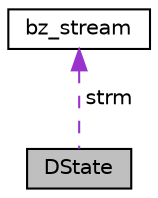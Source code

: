 digraph "DState"
{
 // LATEX_PDF_SIZE
  edge [fontname="Helvetica",fontsize="10",labelfontname="Helvetica",labelfontsize="10"];
  node [fontname="Helvetica",fontsize="10",shape=record];
  Node1 [label="DState",height=0.2,width=0.4,color="black", fillcolor="grey75", style="filled", fontcolor="black",tooltip=" "];
  Node2 -> Node1 [dir="back",color="darkorchid3",fontsize="10",style="dashed",label=" strm" ,fontname="Helvetica"];
  Node2 [label="bz_stream",height=0.2,width=0.4,color="black", fillcolor="white", style="filled",URL="$structbz__stream.html",tooltip=" "];
}
